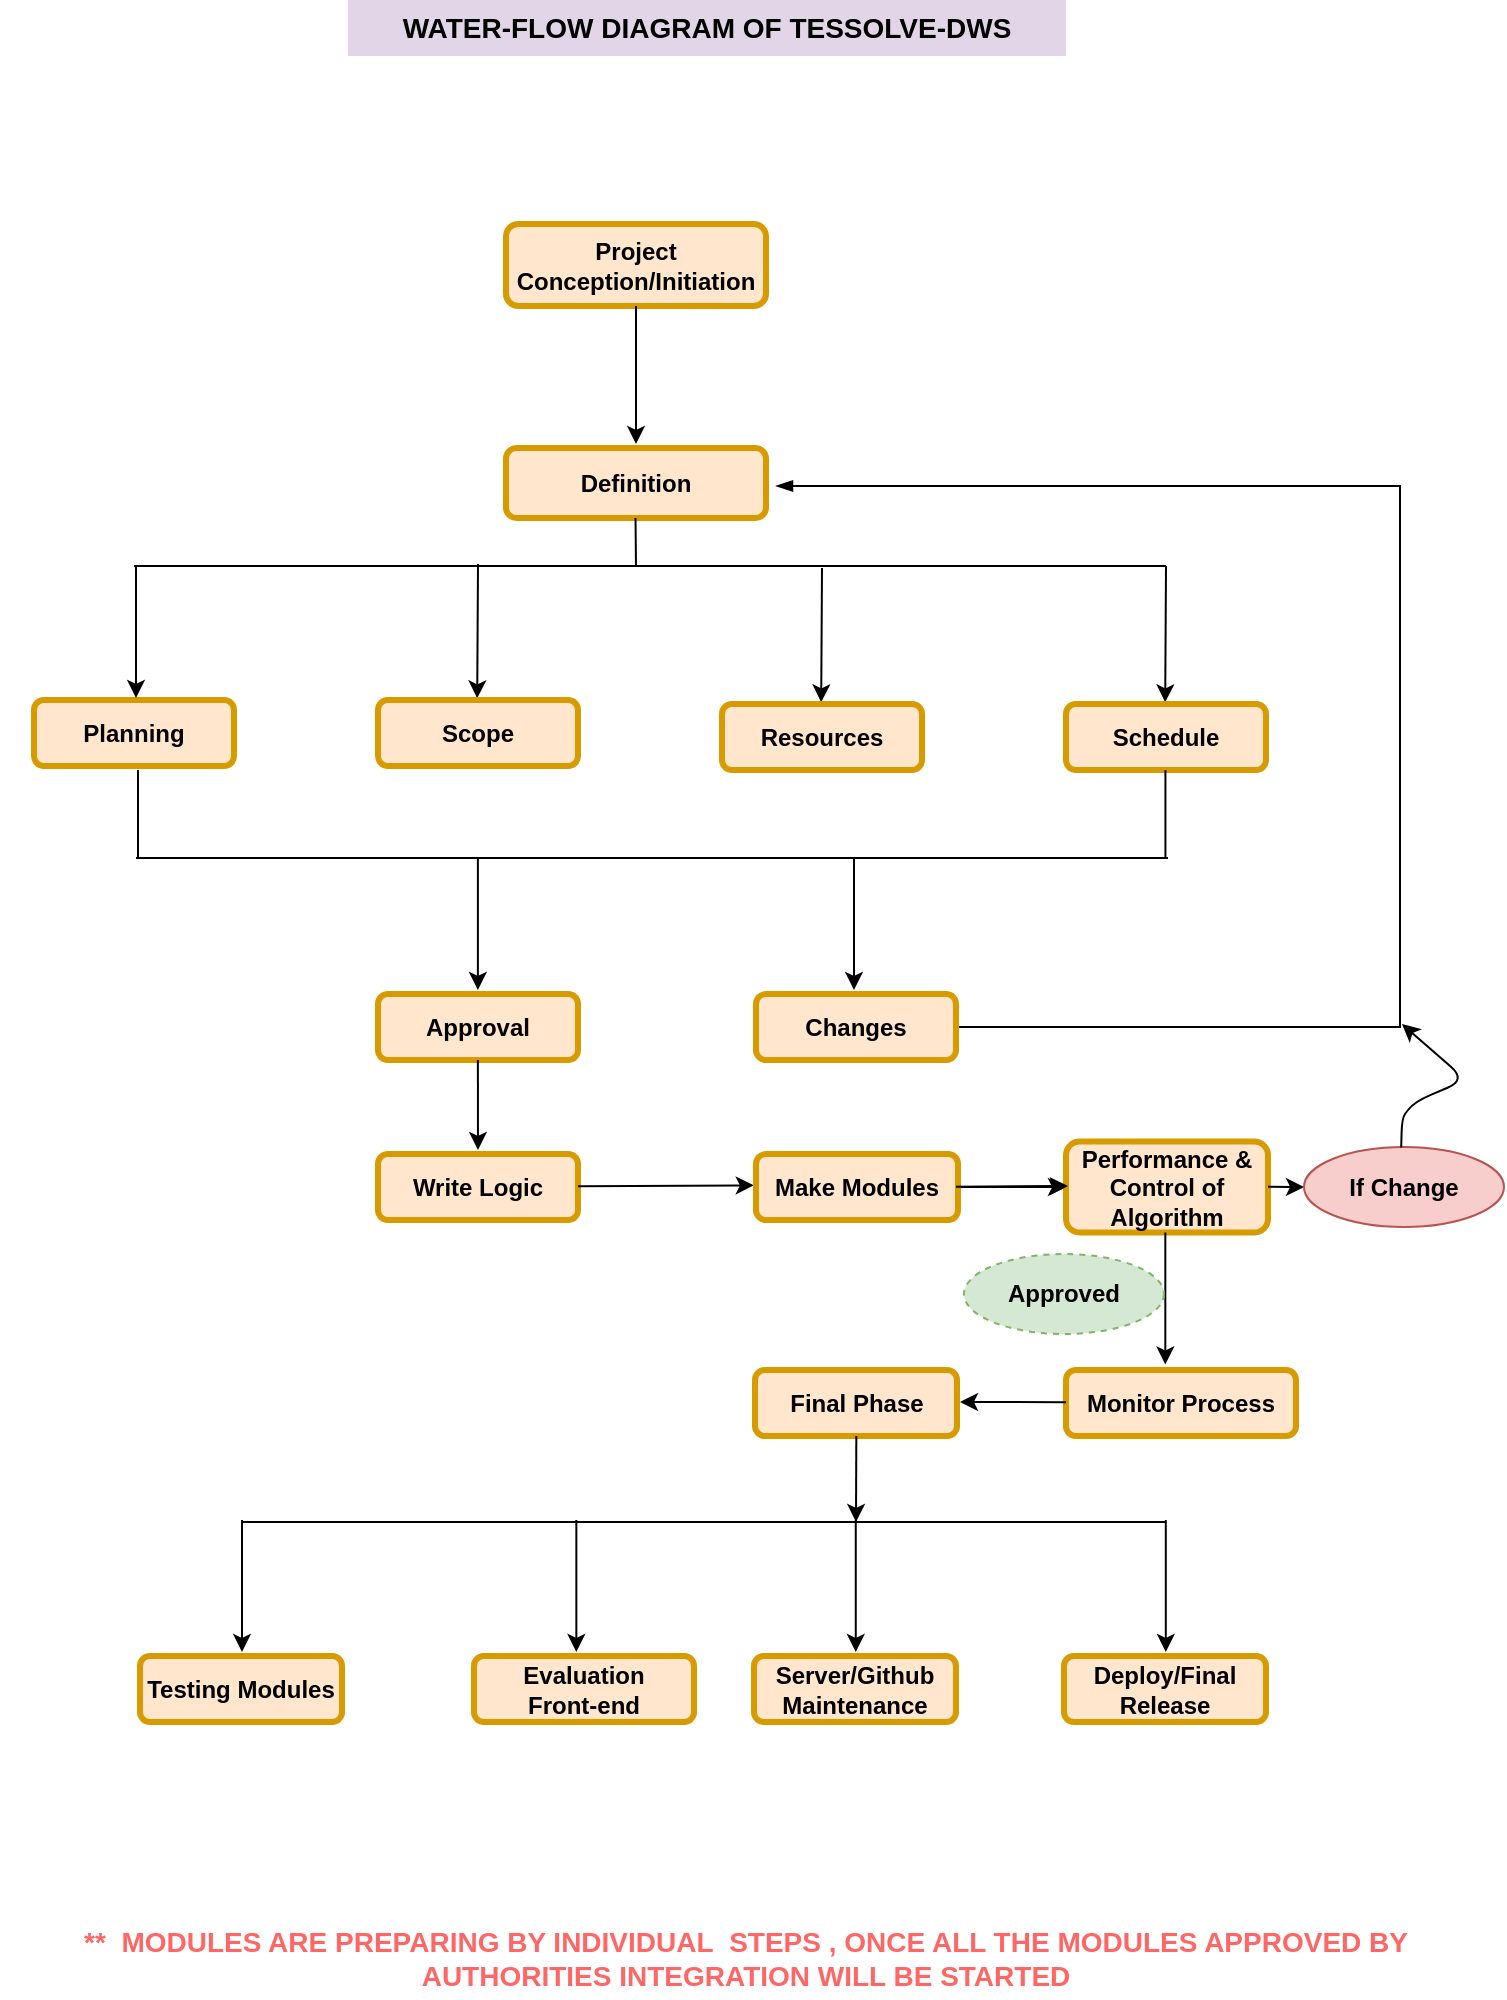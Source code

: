 <mxfile version="13.5.7" type="github">
  <diagram id="IgycJDAbuG2H0j5a_Ocz" name="Page-1">
    <mxGraphModel dx="2017" dy="1003" grid="0" gridSize="10" guides="1" tooltips="1" connect="1" arrows="1" fold="1" page="1" pageScale="1" pageWidth="850" pageHeight="1100" math="0" shadow="0">
      <root>
        <mxCell id="0" />
        <mxCell id="1" parent="0" />
        <mxCell id="YBl8F8OCOd4iKIk8iAHg-1" value="Project Conception/Initiation" style="whiteSpace=wrap;align=center;verticalAlign=middle;fontStyle=1;strokeWidth=3;fillColor=#ffe6cc;strokeColor=#d79b00;shadow=0;sketch=0;rounded=1;" parent="1" vertex="1">
          <mxGeometry x="321" y="146" width="130" height="41" as="geometry" />
        </mxCell>
        <mxCell id="YBl8F8OCOd4iKIk8iAHg-2" value="" style="endArrow=classic;html=1;exitX=0.5;exitY=1;exitDx=0;exitDy=0;" parent="1" source="YBl8F8OCOd4iKIk8iAHg-1" edge="1">
          <mxGeometry width="50" height="50" relative="1" as="geometry">
            <mxPoint x="381" y="436" as="sourcePoint" />
            <mxPoint x="386" y="256" as="targetPoint" />
          </mxGeometry>
        </mxCell>
        <mxCell id="YBl8F8OCOd4iKIk8iAHg-3" value="Definition" style="whiteSpace=wrap;align=center;verticalAlign=middle;fontStyle=1;strokeWidth=3;fillColor=#ffe6cc;strokeColor=#d79b00;shadow=0;sketch=0;rounded=1;" parent="1" vertex="1">
          <mxGeometry x="321" y="258" width="130" height="35" as="geometry" />
        </mxCell>
        <mxCell id="YBl8F8OCOd4iKIk8iAHg-7" value="" style="endArrow=none;html=1;" parent="1" edge="1">
          <mxGeometry width="50" height="50" relative="1" as="geometry">
            <mxPoint x="135" y="317" as="sourcePoint" />
            <mxPoint x="651" y="317" as="targetPoint" />
          </mxGeometry>
        </mxCell>
        <mxCell id="YBl8F8OCOd4iKIk8iAHg-10" value="" style="endArrow=none;html=1;" parent="1" edge="1">
          <mxGeometry width="50" height="50" relative="1" as="geometry">
            <mxPoint x="386" y="317" as="sourcePoint" />
            <mxPoint x="385.76" y="293" as="targetPoint" />
          </mxGeometry>
        </mxCell>
        <mxCell id="YBl8F8OCOd4iKIk8iAHg-11" value="Planning" style="whiteSpace=wrap;align=center;verticalAlign=middle;fontStyle=1;strokeWidth=3;fillColor=#ffe6cc;strokeColor=#d79b00;shadow=0;sketch=0;rounded=1;" parent="1" vertex="1">
          <mxGeometry x="85" y="384" width="100" height="33" as="geometry" />
        </mxCell>
        <mxCell id="YBl8F8OCOd4iKIk8iAHg-12" value="" style="endArrow=classic;html=1;" parent="1" edge="1">
          <mxGeometry width="50" height="50" relative="1" as="geometry">
            <mxPoint x="136" y="317" as="sourcePoint" />
            <mxPoint x="136" y="383" as="targetPoint" />
          </mxGeometry>
        </mxCell>
        <mxCell id="YBl8F8OCOd4iKIk8iAHg-14" value="" style="endArrow=classic;html=1;entryX=0.496;entryY=-0.025;entryDx=0;entryDy=0;entryPerimeter=0;" parent="1" target="YBl8F8OCOd4iKIk8iAHg-15" edge="1">
          <mxGeometry width="50" height="50" relative="1" as="geometry">
            <mxPoint x="307" y="316" as="sourcePoint" />
            <mxPoint x="307" y="378" as="targetPoint" />
            <Array as="points" />
          </mxGeometry>
        </mxCell>
        <mxCell id="YBl8F8OCOd4iKIk8iAHg-15" value="Scope" style="whiteSpace=wrap;align=center;verticalAlign=middle;fontStyle=1;strokeWidth=3;fillColor=#ffe6cc;strokeColor=#d79b00;shadow=0;sketch=0;rounded=1;" parent="1" vertex="1">
          <mxGeometry x="257" y="384" width="100" height="33" as="geometry" />
        </mxCell>
        <mxCell id="YBl8F8OCOd4iKIk8iAHg-16" value="" style="endArrow=classic;html=1;entryX=0.496;entryY=-0.025;entryDx=0;entryDy=0;entryPerimeter=0;" parent="1" target="YBl8F8OCOd4iKIk8iAHg-17" edge="1">
          <mxGeometry width="50" height="50" relative="1" as="geometry">
            <mxPoint x="479" y="318" as="sourcePoint" />
            <mxPoint x="479" y="380" as="targetPoint" />
            <Array as="points" />
          </mxGeometry>
        </mxCell>
        <mxCell id="YBl8F8OCOd4iKIk8iAHg-17" value="Resources" style="whiteSpace=wrap;align=center;verticalAlign=middle;fontStyle=1;strokeWidth=3;fillColor=#ffe6cc;strokeColor=#d79b00;shadow=0;sketch=0;rounded=1;" parent="1" vertex="1">
          <mxGeometry x="429" y="386" width="100" height="33" as="geometry" />
        </mxCell>
        <mxCell id="YBl8F8OCOd4iKIk8iAHg-18" value="" style="endArrow=classic;html=1;entryX=0.496;entryY=-0.025;entryDx=0;entryDy=0;entryPerimeter=0;" parent="1" target="YBl8F8OCOd4iKIk8iAHg-19" edge="1">
          <mxGeometry width="50" height="50" relative="1" as="geometry">
            <mxPoint x="651" y="317" as="sourcePoint" />
            <mxPoint x="651" y="380" as="targetPoint" />
            <Array as="points" />
          </mxGeometry>
        </mxCell>
        <mxCell id="YBl8F8OCOd4iKIk8iAHg-19" value="Schedule" style="whiteSpace=wrap;align=center;verticalAlign=middle;fontStyle=1;strokeWidth=3;fillColor=#ffe6cc;strokeColor=#d79b00;shadow=0;sketch=0;rounded=1;" parent="1" vertex="1">
          <mxGeometry x="601" y="386" width="100" height="33" as="geometry" />
        </mxCell>
        <mxCell id="YBl8F8OCOd4iKIk8iAHg-20" value="" style="endArrow=none;html=1;" parent="1" edge="1">
          <mxGeometry width="50" height="50" relative="1" as="geometry">
            <mxPoint x="136" y="463" as="sourcePoint" />
            <mxPoint x="652" y="463" as="targetPoint" />
          </mxGeometry>
        </mxCell>
        <mxCell id="YBl8F8OCOd4iKIk8iAHg-24" value="" style="endArrow=none;html=1;" parent="1" edge="1">
          <mxGeometry width="50" height="50" relative="1" as="geometry">
            <mxPoint x="137" y="463" as="sourcePoint" />
            <mxPoint x="137" y="419" as="targetPoint" />
          </mxGeometry>
        </mxCell>
        <mxCell id="YBl8F8OCOd4iKIk8iAHg-25" value="" style="endArrow=none;html=1;" parent="1" edge="1">
          <mxGeometry width="50" height="50" relative="1" as="geometry">
            <mxPoint x="650.71" y="463" as="sourcePoint" />
            <mxPoint x="650.71" y="419" as="targetPoint" />
          </mxGeometry>
        </mxCell>
        <mxCell id="YBl8F8OCOd4iKIk8iAHg-26" value="" style="endArrow=classic;html=1;" parent="1" edge="1">
          <mxGeometry width="50" height="50" relative="1" as="geometry">
            <mxPoint x="306.94" y="463" as="sourcePoint" />
            <mxPoint x="306.94" y="529" as="targetPoint" />
          </mxGeometry>
        </mxCell>
        <mxCell id="YBl8F8OCOd4iKIk8iAHg-28" value="" style="endArrow=classic;html=1;" parent="1" edge="1">
          <mxGeometry width="50" height="50" relative="1" as="geometry">
            <mxPoint x="495" y="463" as="sourcePoint" />
            <mxPoint x="495" y="529" as="targetPoint" />
          </mxGeometry>
        </mxCell>
        <mxCell id="YBl8F8OCOd4iKIk8iAHg-29" value="Approval" style="whiteSpace=wrap;align=center;verticalAlign=middle;fontStyle=1;strokeWidth=3;fillColor=#ffe6cc;strokeColor=#d79b00;shadow=0;sketch=0;rounded=1;" parent="1" vertex="1">
          <mxGeometry x="257" y="531" width="100" height="33" as="geometry" />
        </mxCell>
        <mxCell id="YBl8F8OCOd4iKIk8iAHg-33" style="edgeStyle=orthogonalEdgeStyle;rounded=0;orthogonalLoop=1;jettySize=auto;html=1;endArrow=blockThin;endFill=1;" parent="1" source="YBl8F8OCOd4iKIk8iAHg-30" edge="1">
          <mxGeometry relative="1" as="geometry">
            <mxPoint x="456" y="277" as="targetPoint" />
            <Array as="points">
              <mxPoint x="768" y="548" />
              <mxPoint x="768" y="277" />
            </Array>
          </mxGeometry>
        </mxCell>
        <mxCell id="YBl8F8OCOd4iKIk8iAHg-30" value="Changes" style="whiteSpace=wrap;align=center;verticalAlign=middle;fontStyle=1;strokeWidth=3;fillColor=#ffe6cc;strokeColor=#d79b00;shadow=0;sketch=0;rounded=1;" parent="1" vertex="1">
          <mxGeometry x="446" y="531" width="100" height="33" as="geometry" />
        </mxCell>
        <mxCell id="YBl8F8OCOd4iKIk8iAHg-36" value="" style="endArrow=classic;html=1;" parent="1" edge="1">
          <mxGeometry width="50" height="50" relative="1" as="geometry">
            <mxPoint x="306.94" y="564" as="sourcePoint" />
            <mxPoint x="307" y="609" as="targetPoint" />
          </mxGeometry>
        </mxCell>
        <mxCell id="YBl8F8OCOd4iKIk8iAHg-37" value="Write Logic" style="whiteSpace=wrap;align=center;verticalAlign=middle;fontStyle=1;strokeWidth=3;fillColor=#ffe6cc;strokeColor=#d79b00;shadow=0;sketch=0;rounded=1;" parent="1" vertex="1">
          <mxGeometry x="257" y="611" width="100" height="33" as="geometry" />
        </mxCell>
        <mxCell id="YBl8F8OCOd4iKIk8iAHg-38" value="" style="endArrow=classic;html=1;entryX=-0.011;entryY=0.475;entryDx=0;entryDy=0;entryPerimeter=0;" parent="1" target="YBl8F8OCOd4iKIk8iAHg-39" edge="1">
          <mxGeometry width="50" height="50" relative="1" as="geometry">
            <mxPoint x="357.0" y="627.07" as="sourcePoint" />
            <mxPoint x="442" y="627" as="targetPoint" />
          </mxGeometry>
        </mxCell>
        <mxCell id="2uemejzmxKgP9Mn-GlAN-6" value="" style="edgeStyle=orthogonalEdgeStyle;rounded=0;orthogonalLoop=1;jettySize=auto;html=1;" edge="1" parent="1" source="YBl8F8OCOd4iKIk8iAHg-39" target="2uemejzmxKgP9Mn-GlAN-1">
          <mxGeometry relative="1" as="geometry" />
        </mxCell>
        <mxCell id="YBl8F8OCOd4iKIk8iAHg-39" value="Make Modules" style="whiteSpace=wrap;align=center;verticalAlign=middle;fontStyle=1;strokeWidth=3;fillColor=#ffe6cc;strokeColor=#d79b00;shadow=0;sketch=0;rounded=1;" parent="1" vertex="1">
          <mxGeometry x="446" y="611" width="101" height="33" as="geometry" />
        </mxCell>
        <mxCell id="2uemejzmxKgP9Mn-GlAN-1" value="Performance &amp; Control of Algorithm" style="whiteSpace=wrap;align=center;verticalAlign=middle;fontStyle=1;strokeWidth=3;fillColor=#ffe6cc;strokeColor=#d79b00;shadow=0;sketch=0;rounded=1;" vertex="1" parent="1">
          <mxGeometry x="601" y="604.75" width="101" height="45.5" as="geometry" />
        </mxCell>
        <mxCell id="2uemejzmxKgP9Mn-GlAN-2" value="" style="endArrow=classic;html=1;" edge="1" parent="1">
          <mxGeometry width="50" height="50" relative="1" as="geometry">
            <mxPoint x="546" y="627.4" as="sourcePoint" />
            <mxPoint x="602" y="627" as="targetPoint" />
          </mxGeometry>
        </mxCell>
        <mxCell id="2uemejzmxKgP9Mn-GlAN-3" value="" style="endArrow=classic;html=1;" edge="1" parent="1">
          <mxGeometry width="50" height="50" relative="1" as="geometry">
            <mxPoint x="650.66" y="650.25" as="sourcePoint" />
            <mxPoint x="650.66" y="716.25" as="targetPoint" />
          </mxGeometry>
        </mxCell>
        <mxCell id="2uemejzmxKgP9Mn-GlAN-4" value="Monitor Process" style="whiteSpace=wrap;align=center;verticalAlign=middle;fontStyle=1;strokeWidth=3;fillColor=#ffe6cc;strokeColor=#d79b00;shadow=0;sketch=0;rounded=1;" vertex="1" parent="1">
          <mxGeometry x="601" y="719" width="115" height="33" as="geometry" />
        </mxCell>
        <mxCell id="2uemejzmxKgP9Mn-GlAN-9" value="" style="endArrow=classic;html=1;entryX=0;entryY=0.5;entryDx=0;entryDy=0;" edge="1" parent="1" target="2uemejzmxKgP9Mn-GlAN-10">
          <mxGeometry width="50" height="50" relative="1" as="geometry">
            <mxPoint x="702" y="627.4" as="sourcePoint" />
            <mxPoint x="718" y="628" as="targetPoint" />
          </mxGeometry>
        </mxCell>
        <mxCell id="2uemejzmxKgP9Mn-GlAN-10" value="If Change" style="ellipse;whiteSpace=wrap;html=1;align=center;fontStyle=1;fillColor=#f8cecc;strokeColor=#b85450;" vertex="1" parent="1">
          <mxGeometry x="720" y="607.5" width="100" height="40" as="geometry" />
        </mxCell>
        <mxCell id="2uemejzmxKgP9Mn-GlAN-11" value="" style="endArrow=none;html=1;entryX=0.486;entryY=0.006;entryDx=0;entryDy=0;entryPerimeter=0;endFill=0;startArrow=classic;startFill=1;" edge="1" parent="1" target="2uemejzmxKgP9Mn-GlAN-10">
          <mxGeometry width="50" height="50" relative="1" as="geometry">
            <mxPoint x="769" y="546" as="sourcePoint" />
            <mxPoint x="768" y="605" as="targetPoint" />
            <Array as="points">
              <mxPoint x="801" y="574" />
              <mxPoint x="775" y="585" />
              <mxPoint x="769" y="593" />
            </Array>
          </mxGeometry>
        </mxCell>
        <mxCell id="2uemejzmxKgP9Mn-GlAN-13" value="" style="endArrow=none;html=1;entryX=-0.011;entryY=0.475;entryDx=0;entryDy=0;entryPerimeter=0;endFill=0;startArrow=classic;startFill=1;" edge="1" parent="1">
          <mxGeometry width="50" height="50" relative="1" as="geometry">
            <mxPoint x="548" y="735" as="sourcePoint" />
            <mxPoint x="600.999" y="735.085" as="targetPoint" />
          </mxGeometry>
        </mxCell>
        <mxCell id="2uemejzmxKgP9Mn-GlAN-16" value="Final Phase" style="whiteSpace=wrap;align=center;verticalAlign=middle;fontStyle=1;strokeWidth=3;fillColor=#ffe6cc;strokeColor=#d79b00;shadow=0;sketch=0;rounded=1;" vertex="1" parent="1">
          <mxGeometry x="445.5" y="719" width="101" height="33" as="geometry" />
        </mxCell>
        <mxCell id="2uemejzmxKgP9Mn-GlAN-17" value="" style="endArrow=none;html=1;" edge="1" parent="1">
          <mxGeometry width="50" height="50" relative="1" as="geometry">
            <mxPoint x="189" y="795" as="sourcePoint" />
            <mxPoint x="651" y="795" as="targetPoint" />
          </mxGeometry>
        </mxCell>
        <mxCell id="2uemejzmxKgP9Mn-GlAN-18" value="" style="endArrow=classic;html=1;" edge="1" parent="1">
          <mxGeometry width="50" height="50" relative="1" as="geometry">
            <mxPoint x="189" y="794" as="sourcePoint" />
            <mxPoint x="189.0" y="860" as="targetPoint" />
          </mxGeometry>
        </mxCell>
        <mxCell id="2uemejzmxKgP9Mn-GlAN-19" value="Testing Modules" style="whiteSpace=wrap;align=center;verticalAlign=middle;fontStyle=1;strokeWidth=3;fillColor=#ffe6cc;strokeColor=#d79b00;shadow=0;sketch=0;rounded=1;" vertex="1" parent="1">
          <mxGeometry x="138" y="862" width="101" height="33" as="geometry" />
        </mxCell>
        <mxCell id="2uemejzmxKgP9Mn-GlAN-20" value="Approved" style="ellipse;whiteSpace=wrap;html=1;align=center;fontStyle=1;fillColor=#d5e8d4;strokeColor=#82b366;dashed=1;" vertex="1" parent="1">
          <mxGeometry x="550" y="661" width="100" height="40" as="geometry" />
        </mxCell>
        <mxCell id="2uemejzmxKgP9Mn-GlAN-23" value="" style="endArrow=classic;html=1;" edge="1" parent="1">
          <mxGeometry width="50" height="50" relative="1" as="geometry">
            <mxPoint x="496.16" y="752" as="sourcePoint" />
            <mxPoint x="496" y="795" as="targetPoint" />
          </mxGeometry>
        </mxCell>
        <mxCell id="2uemejzmxKgP9Mn-GlAN-24" value="" style="endArrow=classic;html=1;" edge="1" parent="1">
          <mxGeometry width="50" height="50" relative="1" as="geometry">
            <mxPoint x="356.17" y="794" as="sourcePoint" />
            <mxPoint x="356.17" y="860" as="targetPoint" />
          </mxGeometry>
        </mxCell>
        <mxCell id="2uemejzmxKgP9Mn-GlAN-25" value="Evaluation &#xa;Front-end" style="whiteSpace=wrap;align=center;verticalAlign=middle;fontStyle=1;strokeWidth=3;fillColor=#ffe6cc;strokeColor=#d79b00;shadow=0;sketch=0;rounded=1;" vertex="1" parent="1">
          <mxGeometry x="305" y="862" width="110" height="33" as="geometry" />
        </mxCell>
        <mxCell id="2uemejzmxKgP9Mn-GlAN-26" value="" style="endArrow=classic;html=1;" edge="1" parent="1">
          <mxGeometry width="50" height="50" relative="1" as="geometry">
            <mxPoint x="495.88" y="794" as="sourcePoint" />
            <mxPoint x="495.88" y="860" as="targetPoint" />
          </mxGeometry>
        </mxCell>
        <mxCell id="2uemejzmxKgP9Mn-GlAN-27" value="Server/Github Maintenance" style="whiteSpace=wrap;align=center;verticalAlign=middle;fontStyle=1;strokeWidth=3;fillColor=#ffe6cc;strokeColor=#d79b00;shadow=0;sketch=0;rounded=1;" vertex="1" parent="1">
          <mxGeometry x="445" y="862" width="101" height="33" as="geometry" />
        </mxCell>
        <mxCell id="2uemejzmxKgP9Mn-GlAN-28" value="" style="endArrow=classic;html=1;" edge="1" parent="1">
          <mxGeometry width="50" height="50" relative="1" as="geometry">
            <mxPoint x="650.9" y="794" as="sourcePoint" />
            <mxPoint x="650.9" y="860" as="targetPoint" />
          </mxGeometry>
        </mxCell>
        <mxCell id="2uemejzmxKgP9Mn-GlAN-29" value="Deploy/Final Release" style="whiteSpace=wrap;align=center;verticalAlign=middle;fontStyle=1;strokeWidth=3;fillColor=#ffe6cc;strokeColor=#d79b00;shadow=0;sketch=0;rounded=1;" vertex="1" parent="1">
          <mxGeometry x="600" y="862" width="101" height="33" as="geometry" />
        </mxCell>
        <mxCell id="2uemejzmxKgP9Mn-GlAN-30" value="&lt;b&gt;&lt;font style=&quot;font-size: 14px&quot; color=&quot;#ff6666&quot;&gt;**&amp;nbsp; MODULES ARE PREPARING BY INDIVIDUAL&amp;nbsp; STEPS , ONCE ALL THE MODULES APPROVED BY AUTHORITIES INTEGRATION WILL BE STARTED&lt;/font&gt;&lt;/b&gt;" style="rounded=1;arcSize=10;whiteSpace=wrap;html=1;align=center;dashed=1;strokeColor=none;" vertex="1" parent="1">
          <mxGeometry x="68" y="993" width="746" height="40" as="geometry" />
        </mxCell>
        <mxCell id="2uemejzmxKgP9Mn-GlAN-33" value="WATER-FLOW DIAGRAM OF TESSOLVE-DWS" style="whiteSpace=wrap;html=1;align=center;dashed=1;fillColor=#e1d5e7;strokeColor=none;fontSize=14;fontStyle=1" vertex="1" parent="1">
          <mxGeometry x="242" y="34" width="359" height="28" as="geometry" />
        </mxCell>
      </root>
    </mxGraphModel>
  </diagram>
</mxfile>
